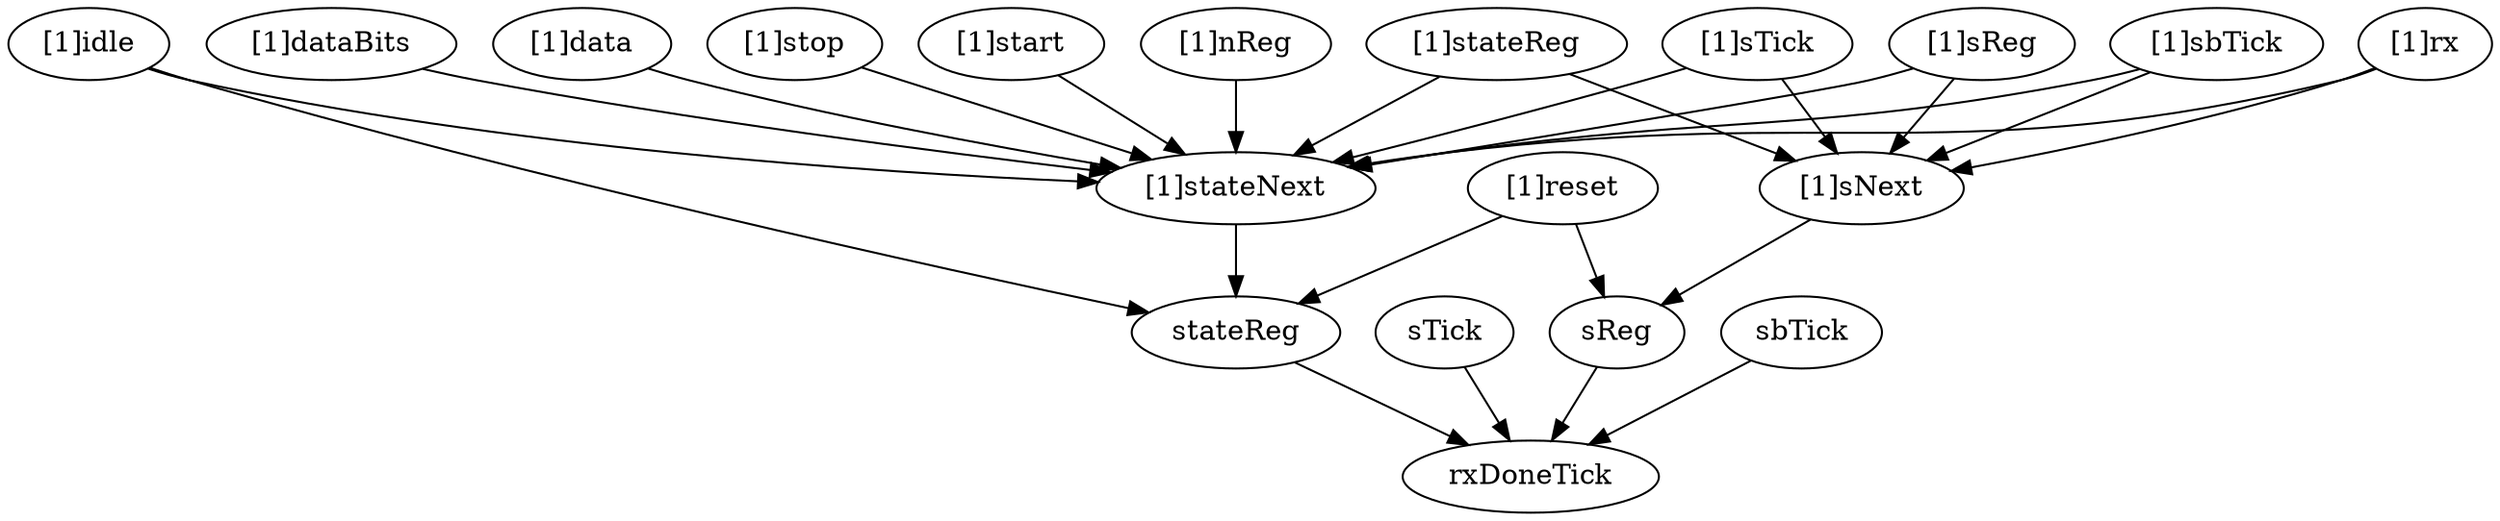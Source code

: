 strict digraph "" {
	"[1]idle"	 [complexity=5,
		importance=0.297278630639,
		rank=0.0594557261279];
	stateReg	 [complexity=1,
		importance=0.141695389357,
		rank=0.141695389357];
	"[1]idle" -> stateReg;
	"[1]stateNext"	 [complexity=3,
		importance=0.268967514958,
		rank=0.0896558383195];
	"[1]idle" -> "[1]stateNext";
	"[1]stop"	 [complexity=5,
		importance=0.297278630639,
		rank=0.0594557261279];
	"[1]stop" -> "[1]stateNext";
	"[1]sTick"	 [complexity=6,
		importance=0.835213660556,
		rank=0.139202276759];
	"[1]sNext"	 [complexity=4,
		importance=0.199498793792,
		rank=0.0498746984479];
	"[1]sTick" -> "[1]sNext";
	"[1]sTick" -> "[1]stateNext";
	"[1]start"	 [complexity=5,
		importance=0.297278630639,
		rank=0.0594557261279];
	"[1]start" -> "[1]stateNext";
	"[1]sReg"	 [complexity=7,
		importance=0.881591035269,
		rank=0.125941576467];
	"[1]sReg" -> "[1]sNext";
	"[1]sReg" -> "[1]stateNext";
	"[1]nReg"	 [complexity=5,
		importance=0.337455443474,
		rank=0.0674910886948];
	"[1]nReg" -> "[1]stateNext";
	"[1]sbTick"	 [complexity=5,
		importance=0.297278630639,
		rank=0.0594557261279];
	"[1]sbTick" -> "[1]sNext";
	"[1]sbTick" -> "[1]stateNext";
	"[1]dataBits"	 [complexity=5,
		importance=0.297278630639,
		rank=0.0594557261279];
	"[1]dataBits" -> "[1]stateNext";
	rxDoneTick	 [complexity=0,
		importance=0.0391320714386,
		rank=0.0];
	stateReg -> rxDoneTick;
	"[1]rx"	 [complexity=4,
		importance=0.297278630639,
		rank=0.0743196576599];
	"[1]rx" -> "[1]sNext";
	"[1]rx" -> "[1]stateNext";
	sTick	 [complexity=1,
		importance=0.0674431871196,
		rank=0.0674431871196];
	sTick -> rxDoneTick;
	sReg	 [complexity=2,
		importance=0.113820561832,
		rank=0.056910280916];
	"[1]sNext" -> sReg;
	"[1]reset"	 [complexity=2,
		importance=0.311701894395,
		rank=0.155850947198];
	"[1]reset" -> stateReg;
	"[1]reset" -> sReg;
	sReg -> rxDoneTick;
	"[1]data"	 [complexity=5,
		importance=0.297278630639,
		rank=0.0594557261279];
	"[1]data" -> "[1]stateNext";
	"[1]stateReg"	 [complexity=6,
		importance=1.44740089271,
		rank=0.241233482118];
	"[1]stateReg" -> "[1]sNext";
	"[1]stateReg" -> "[1]stateNext";
	sbTick	 [complexity=2,
		importance=0.0674431871196,
		rank=0.0337215935598];
	sbTick -> rxDoneTick;
	"[1]stateNext" -> stateReg;
}
